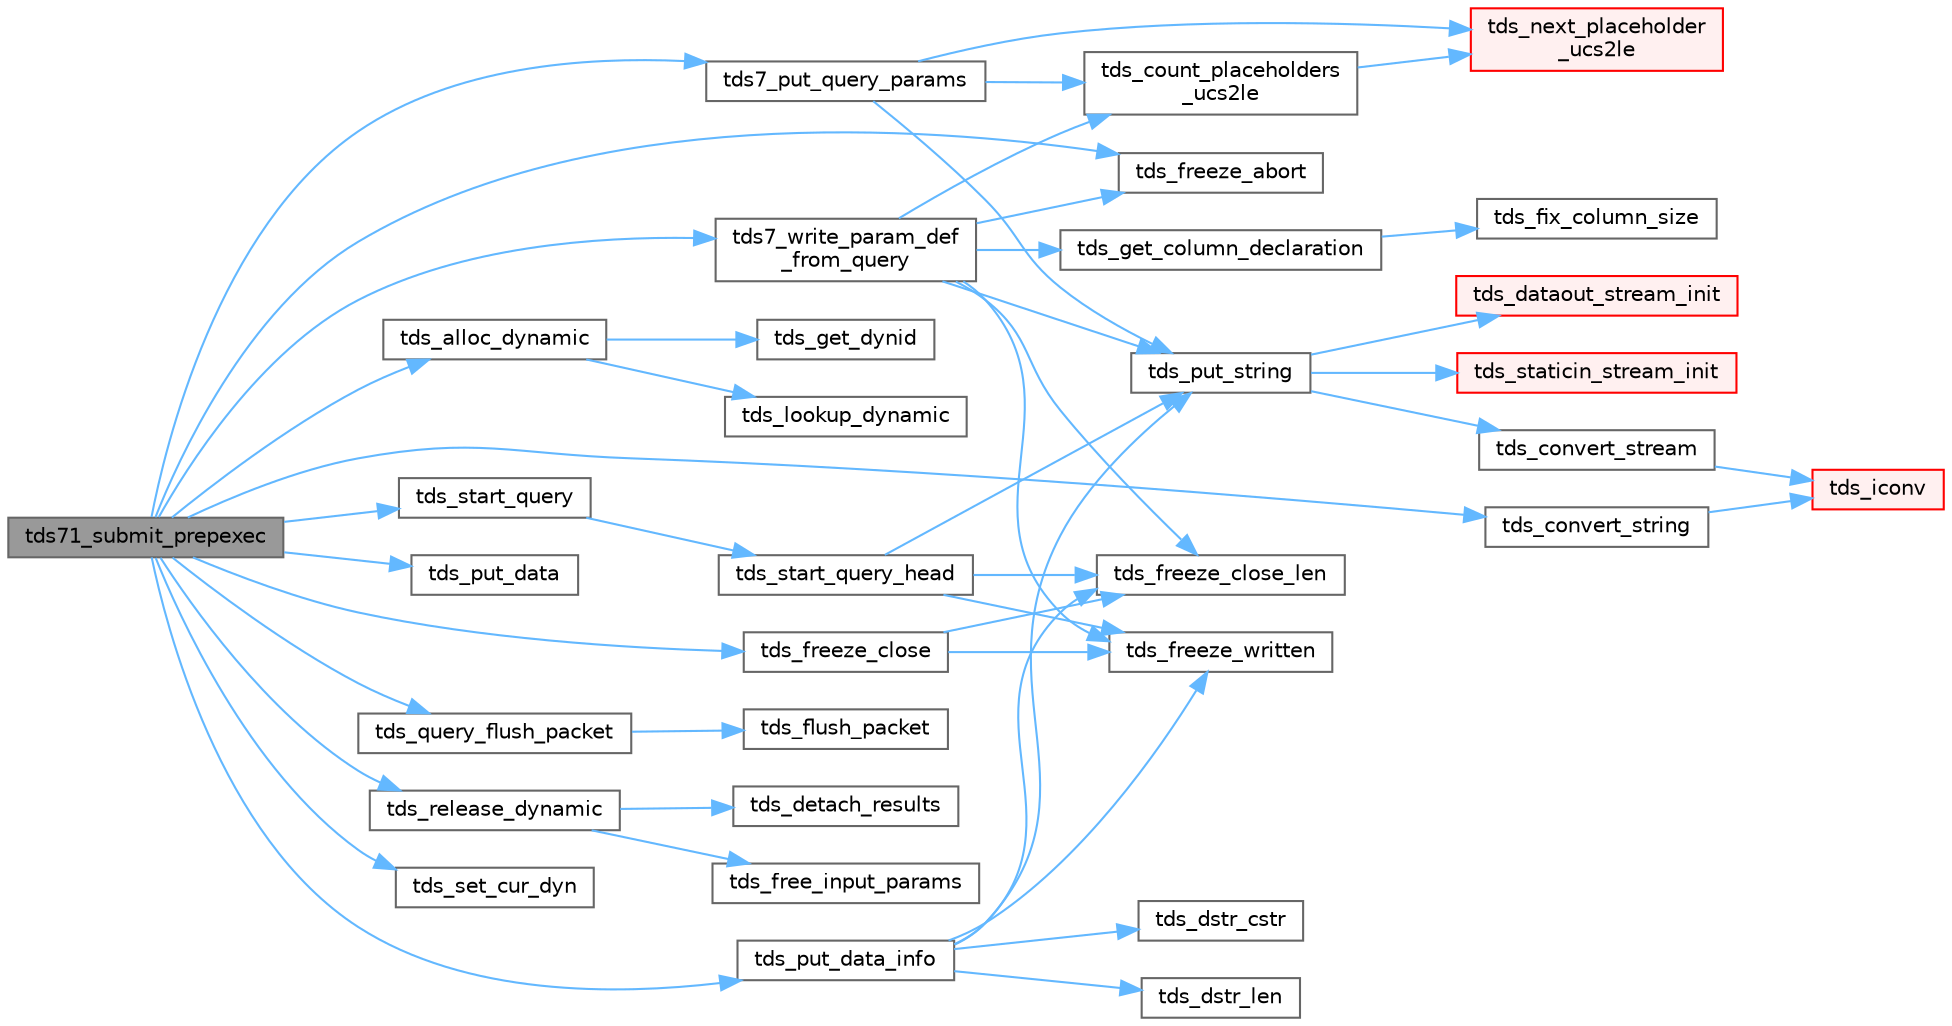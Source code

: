 digraph "tds71_submit_prepexec"
{
 // LATEX_PDF_SIZE
  bgcolor="transparent";
  edge [fontname=Helvetica,fontsize=10,labelfontname=Helvetica,labelfontsize=10];
  node [fontname=Helvetica,fontsize=10,shape=box,height=0.2,width=0.4];
  rankdir="LR";
  Node1 [id="Node000001",label="tds71_submit_prepexec",height=0.2,width=0.4,color="gray40", fillcolor="grey60", style="filled", fontcolor="black",tooltip="Creates a temporary stored procedure in the server and execute it."];
  Node1 -> Node2 [id="edge1_Node000001_Node000002",color="steelblue1",style="solid",tooltip=" "];
  Node2 [id="Node000002",label="tds7_put_query_params",height=0.2,width=0.4,color="grey40", fillcolor="white", style="filled",URL="$a00578.html#ga6e42b4a1d1d3898229ea2fe4afc2ecec",tooltip="Output params types and query (required by sp_prepare/sp_executesql/sp_prepexec)"];
  Node2 -> Node3 [id="edge2_Node000002_Node000003",color="steelblue1",style="solid",tooltip=" "];
  Node3 [id="Node000003",label="tds_count_placeholders\l_ucs2le",height=0.2,width=0.4,color="grey40", fillcolor="white", style="filled",URL="$a00578.html#ga0cd19215e9169ea299a6c9cbf5b2fb60",tooltip="Count the number of placeholders ('?') in a query."];
  Node3 -> Node4 [id="edge3_Node000003_Node000004",color="steelblue1",style="solid",tooltip=" "];
  Node4 [id="Node000004",label="tds_next_placeholder\l_ucs2le",height=0.2,width=0.4,color="red", fillcolor="#FFF0F0", style="filled",URL="$a00578.html#gaaa97f8535a2babe642024a0744d271d5",tooltip="Found the next placeholder (? or @param) in a string."];
  Node2 -> Node4 [id="edge4_Node000002_Node000004",color="steelblue1",style="solid",tooltip=" "];
  Node2 -> Node7 [id="edge5_Node000002_Node000007",color="steelblue1",style="solid",tooltip=" "];
  Node7 [id="Node000007",label="tds_put_string",height=0.2,width=0.4,color="grey40", fillcolor="white", style="filled",URL="$a00579.html#ga1fcaf8d488cc1390f106ce3ad0bf37b4",tooltip="Output a string to wire automatic translate string to unicode if needed."];
  Node7 -> Node8 [id="edge6_Node000007_Node000008",color="steelblue1",style="solid",tooltip=" "];
  Node8 [id="Node000008",label="tds_convert_stream",height=0.2,width=0.4,color="grey40", fillcolor="white", style="filled",URL="$a01459.html#a9d8eb43a81ff58ab423dce0ce95b9564",tooltip="Reads and writes from a stream converting characters."];
  Node8 -> Node9 [id="edge7_Node000008_Node000009",color="steelblue1",style="solid",tooltip=" "];
  Node9 [id="Node000009",label="tds_iconv",height=0.2,width=0.4,color="red", fillcolor="#FFF0F0", style="filled",URL="$a00576.html#ga87db49044919f1bc84c0ff5e9ab00304",tooltip="Wrapper around iconv(3)."];
  Node7 -> Node12 [id="edge8_Node000007_Node000012",color="steelblue1",style="solid",tooltip=" "];
  Node12 [id="Node000012",label="tds_dataout_stream_init",height=0.2,width=0.4,color="red", fillcolor="#FFF0F0", style="filled",URL="$a01459.html#aa038a9125979f8f0915dbd53cbf27e5a",tooltip="Initialize a data output stream."];
  Node7 -> Node14 [id="edge9_Node000007_Node000014",color="steelblue1",style="solid",tooltip=" "];
  Node14 [id="Node000014",label="tds_staticin_stream_init",height=0.2,width=0.4,color="red", fillcolor="#FFF0F0", style="filled",URL="$a01459.html#aa9e1e45f0305622dd6aed9f8fe158581",tooltip="Initialize an input stream for read from a static allocated buffer."];
  Node1 -> Node16 [id="edge10_Node000001_Node000016",color="steelblue1",style="solid",tooltip=" "];
  Node16 [id="Node000016",label="tds7_write_param_def\l_from_query",height=0.2,width=0.4,color="grey40", fillcolor="white", style="filled",URL="$a00578.html#ga24345856c16b15aa3e84459c2f551320",tooltip="Write string with parameters definition, useful for TDS7+."];
  Node16 -> Node3 [id="edge11_Node000016_Node000003",color="steelblue1",style="solid",tooltip=" "];
  Node16 -> Node17 [id="edge12_Node000016_Node000017",color="steelblue1",style="solid",tooltip=" "];
  Node17 [id="Node000017",label="tds_freeze_abort",height=0.2,width=0.4,color="grey40", fillcolor="white", style="filled",URL="$a00579.html#ga7274d9c5dc75c58bb7d1f1c29e03a73e",tooltip="Discard all data written after the freeze."];
  Node16 -> Node18 [id="edge13_Node000016_Node000018",color="steelblue1",style="solid",tooltip=" "];
  Node18 [id="Node000018",label="tds_freeze_close_len",height=0.2,width=0.4,color="grey40", fillcolor="white", style="filled",URL="$a00579.html#ga2660b893ae2bf36fe1b63b354e748bad",tooltip="Stop keeping data for this specific freeze."];
  Node16 -> Node19 [id="edge14_Node000016_Node000019",color="steelblue1",style="solid",tooltip=" "];
  Node19 [id="Node000019",label="tds_freeze_written",height=0.2,width=0.4,color="grey40", fillcolor="white", style="filled",URL="$a00579.html#ga528cc96da09c11bc2930daae64e33e83",tooltip="Compute how many bytes has been written from freeze."];
  Node16 -> Node20 [id="edge15_Node000016_Node000020",color="steelblue1",style="solid",tooltip=" "];
  Node20 [id="Node000020",label="tds_get_column_declaration",height=0.2,width=0.4,color="grey40", fillcolor="white", style="filled",URL="$a00578.html#ga50d62edeb2a432e2dc668263f3f958ff",tooltip="Return declaration for column (like \"varchar(20)\")."];
  Node20 -> Node21 [id="edge16_Node000020_Node000021",color="steelblue1",style="solid",tooltip=" "];
  Node21 [id="Node000021",label="tds_fix_column_size",height=0.2,width=0.4,color="grey40", fillcolor="white", style="filled",URL="$a00578.html#ga440f0f469afad1eac4c008979873ccdd",tooltip="Get column size for wire."];
  Node16 -> Node7 [id="edge17_Node000016_Node000007",color="steelblue1",style="solid",tooltip=" "];
  Node1 -> Node22 [id="edge18_Node000001_Node000022",color="steelblue1",style="solid",tooltip=" "];
  Node22 [id="Node000022",label="tds_alloc_dynamic",height=0.2,width=0.4,color="grey40", fillcolor="white", style="filled",URL="$a00577.html#ga69559de43b47f4a9e2eecc7a56527444",tooltip="Allocate a dynamic statement."];
  Node22 -> Node23 [id="edge19_Node000022_Node000023",color="steelblue1",style="solid",tooltip=" "];
  Node23 [id="Node000023",label="tds_get_dynid",height=0.2,width=0.4,color="grey40", fillcolor="white", style="filled",URL="$a00577.html#ga93503e64091b51add0801abebe22abf4",tooltip="Get an id for dynamic query based on TDS information."];
  Node22 -> Node24 [id="edge20_Node000022_Node000024",color="steelblue1",style="solid",tooltip=" "];
  Node24 [id="Node000024",label="tds_lookup_dynamic",height=0.2,width=0.4,color="grey40", fillcolor="white", style="filled",URL="$a00580.html#ga4a45cadd06ae1b886459dcc1f8e482c6",tooltip="Finds a dynamic given string id."];
  Node1 -> Node25 [id="edge21_Node000001_Node000025",color="steelblue1",style="solid",tooltip=" "];
  Node25 [id="Node000025",label="tds_convert_string",height=0.2,width=0.4,color="grey40", fillcolor="white", style="filled",URL="$a00578.html#gad5b76c688898b86984d09628f030d01c",tooltip="Convert a string in an allocated buffer."];
  Node25 -> Node9 [id="edge22_Node000025_Node000009",color="steelblue1",style="solid",tooltip=" "];
  Node1 -> Node17 [id="edge23_Node000001_Node000017",color="steelblue1",style="solid",tooltip=" "];
  Node1 -> Node26 [id="edge24_Node000001_Node000026",color="steelblue1",style="solid",tooltip=" "];
  Node26 [id="Node000026",label="tds_freeze_close",height=0.2,width=0.4,color="grey40", fillcolor="white", style="filled",URL="$a00579.html#ga633f62fb8e5310abfa42c02fba9c6500",tooltip="Stop keeping data for this specific freeze."];
  Node26 -> Node18 [id="edge25_Node000026_Node000018",color="steelblue1",style="solid",tooltip=" "];
  Node26 -> Node19 [id="edge26_Node000026_Node000019",color="steelblue1",style="solid",tooltip=" "];
  Node1 -> Node27 [id="edge27_Node000001_Node000027",color="steelblue1",style="solid",tooltip=" "];
  Node27 [id="Node000027",label="tds_put_data",height=0.2,width=0.4,color="grey40", fillcolor="white", style="filled",URL="$a00578.html#ga9fcc0a3932dcad530511395ef8a767fb",tooltip="Write data to wire."];
  Node1 -> Node28 [id="edge28_Node000001_Node000028",color="steelblue1",style="solid",tooltip=" "];
  Node28 [id="Node000028",label="tds_put_data_info",height=0.2,width=0.4,color="grey40", fillcolor="white", style="filled",URL="$a00578.html#gafd74652c4722ddce4d642cc4209449d4",tooltip="Put data information to wire."];
  Node28 -> Node29 [id="edge29_Node000028_Node000029",color="steelblue1",style="solid",tooltip=" "];
  Node29 [id="Node000029",label="tds_dstr_cstr",height=0.2,width=0.4,color="grey40", fillcolor="white", style="filled",URL="$a00581.html#gac536f0e4d77d3cff5702719362ec1766",tooltip="Returns a C version (NUL terminated string) of dstr."];
  Node28 -> Node30 [id="edge30_Node000028_Node000030",color="steelblue1",style="solid",tooltip=" "];
  Node30 [id="Node000030",label="tds_dstr_len",height=0.2,width=0.4,color="grey40", fillcolor="white", style="filled",URL="$a00581.html#ga396f139e4f886ac1b224a735138e73dd",tooltip="Returns the length of the string in bytes."];
  Node28 -> Node18 [id="edge31_Node000028_Node000018",color="steelblue1",style="solid",tooltip=" "];
  Node28 -> Node19 [id="edge32_Node000028_Node000019",color="steelblue1",style="solid",tooltip=" "];
  Node28 -> Node7 [id="edge33_Node000028_Node000007",color="steelblue1",style="solid",tooltip=" "];
  Node1 -> Node31 [id="edge34_Node000001_Node000031",color="steelblue1",style="solid",tooltip=" "];
  Node31 [id="Node000031",label="tds_query_flush_packet",height=0.2,width=0.4,color="grey40", fillcolor="white", style="filled",URL="$a00578.html#gada27f4cfce925240ad33b71b63ca692d",tooltip="Flush query packet."];
  Node31 -> Node32 [id="edge35_Node000031_Node000032",color="steelblue1",style="solid",tooltip=" "];
  Node32 [id="Node000032",label="tds_flush_packet",height=0.2,width=0.4,color="grey40", fillcolor="white", style="filled",URL="$a00579.html#ga5feb53554e8917a81bbbc332163a61fb",tooltip="Flush packet to server."];
  Node1 -> Node33 [id="edge36_Node000001_Node000033",color="steelblue1",style="solid",tooltip=" "];
  Node33 [id="Node000033",label="tds_release_dynamic",height=0.2,width=0.4,color="grey40", fillcolor="white", style="filled",URL="$a00577.html#gabf2fdb0def5388508602ee7dd2f49506",tooltip="Frees dynamic statement."];
  Node33 -> Node34 [id="edge37_Node000033_Node000034",color="steelblue1",style="solid",tooltip=" "];
  Node34 [id="Node000034",label="tds_detach_results",height=0.2,width=0.4,color="grey40", fillcolor="white", style="filled",URL="$a00577.html#ga1d60bf443e274797b1d1a9e7418ab962",tooltip="Detach result info from it current socket."];
  Node33 -> Node35 [id="edge38_Node000033_Node000035",color="steelblue1",style="solid",tooltip=" "];
  Node35 [id="Node000035",label="tds_free_input_params",height=0.2,width=0.4,color="grey40", fillcolor="white", style="filled",URL="$a00577.html#gabdc5fee73b22345c02ab894e49ad7f95",tooltip="Frees all allocated input parameters of a dynamic statement."];
  Node1 -> Node36 [id="edge39_Node000001_Node000036",color="steelblue1",style="solid",tooltip=" "];
  Node36 [id="Node000036",label="tds_set_cur_dyn",height=0.2,width=0.4,color="grey40", fillcolor="white", style="filled",URL="$a00578.html#gae8b7db85af16701fc0604eb117cbd4e4",tooltip="Set current dynamic."];
  Node1 -> Node37 [id="edge40_Node000001_Node000037",color="steelblue1",style="solid",tooltip=" "];
  Node37 [id="Node000037",label="tds_start_query",height=0.2,width=0.4,color="grey40", fillcolor="white", style="filled",URL="$a00578.html#ga0da385231bfa3dc49377e1fb2bea2c07",tooltip="Start query packet of a given type."];
  Node37 -> Node38 [id="edge41_Node000037_Node000038",color="steelblue1",style="solid",tooltip=" "];
  Node38 [id="Node000038",label="tds_start_query_head",height=0.2,width=0.4,color="grey40", fillcolor="white", style="filled",URL="$a00578.html#ga9ad2e6defce530a8778791cce0166ccd",tooltip="Start query packet of a given type."];
  Node38 -> Node18 [id="edge42_Node000038_Node000018",color="steelblue1",style="solid",tooltip=" "];
  Node38 -> Node19 [id="edge43_Node000038_Node000019",color="steelblue1",style="solid",tooltip=" "];
  Node38 -> Node7 [id="edge44_Node000038_Node000007",color="steelblue1",style="solid",tooltip=" "];
}
